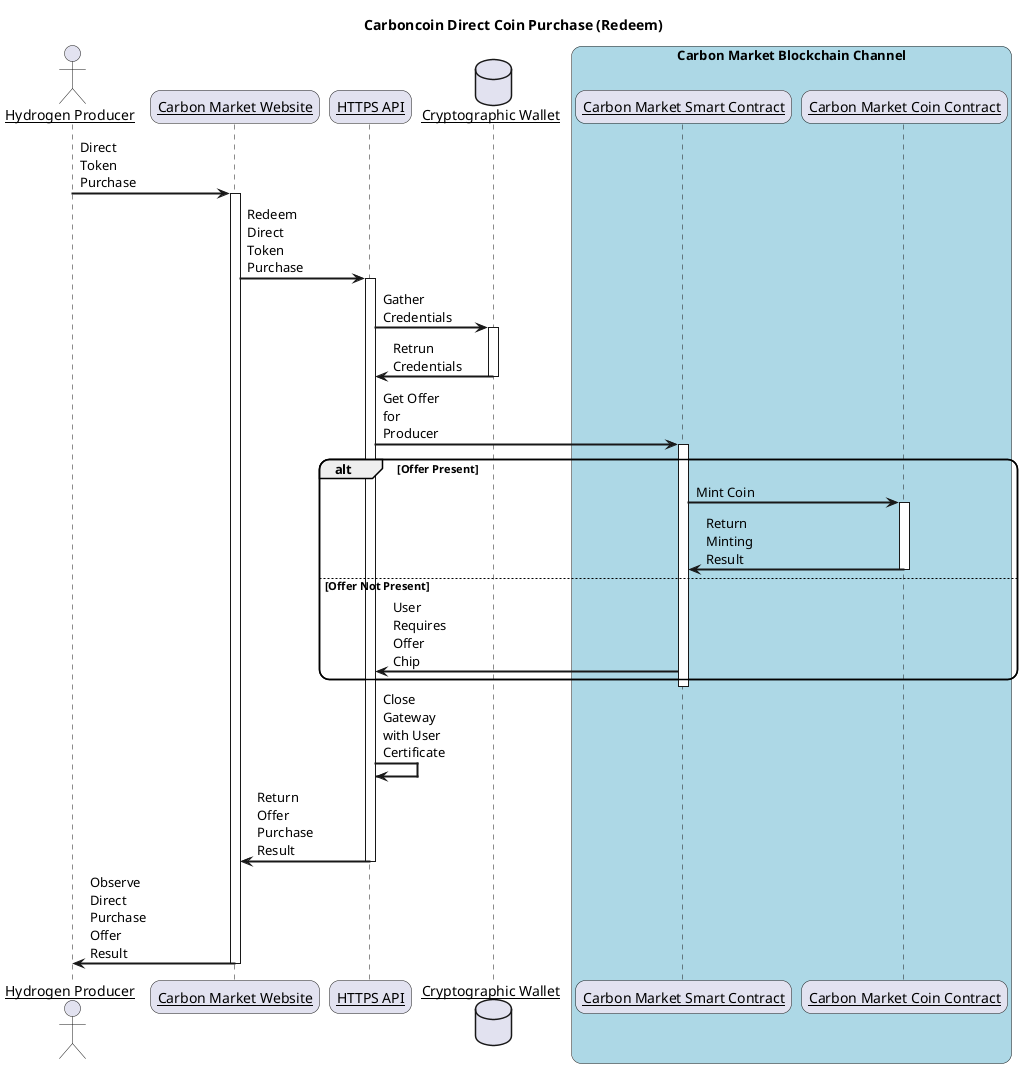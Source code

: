 @startuml directOfferRedeem
skinparam sequenceArrowThickness 2
skinparam roundcorner 20
skinparam maxmessagesize 60
skinparam sequenceParticipant underline
title Carboncoin Direct Coin Purchase (Redeem)

actor "Hydrogen Producer" as Producer
participant "Carbon Market Website" as Website
participant "HTTPS API" as API
database "Cryptographic Wallet" as Wallet
box "Carbon Market Blockchain Channel" #LightBlue
participant "Carbon Market Smart Contract" as CMSC 
participant "Carbon Market Coin Contract" as CMCC

Producer -> Website: Direct Token Purchase
activate Website

Website -> API: Redeem Direct Token Purchase
activate API

API -> Wallet: Gather Credentials
activate Wallet

Wallet -> API: Retrun Credentials
deactivate Wallet

API -> CMSC: Get Offer for Producer
activate CMSC

alt Offer Present
    CMSC -> CMCC: Mint Coin
    activate CMCC
    CMCC -> CMSC: Return Minting Result
    deactivate CMCC
else Offer Not Present
    CMSC -> API: User Requires Offer Chip
end

deactivate CMSC

deactivate CMSC

API -> API: Close Gateway with User Certificate
API -> Website: Return Offer Purchase Result
deactivate API
Website -> Producer: Observe Direct Purchase Offer Result
deactivate Website

@enduml
